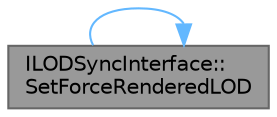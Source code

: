 digraph "ILODSyncInterface::SetForceRenderedLOD"
{
 // INTERACTIVE_SVG=YES
 // LATEX_PDF_SIZE
  bgcolor="transparent";
  edge [fontname=Helvetica,fontsize=10,labelfontname=Helvetica,labelfontsize=10];
  node [fontname=Helvetica,fontsize=10,shape=box,height=0.2,width=0.4];
  rankdir="LR";
  Node1 [id="Node000001",label="ILODSyncInterface::\lSetForceRenderedLOD",height=0.2,width=0.4,color="gray40", fillcolor="grey60", style="filled", fontcolor="black",tooltip="Sets the LOD to use for rendering, as a 0-based index."];
  Node1 -> Node1 [id="edge1_Node000001_Node000001",color="steelblue1",style="solid",tooltip=" "];
}
